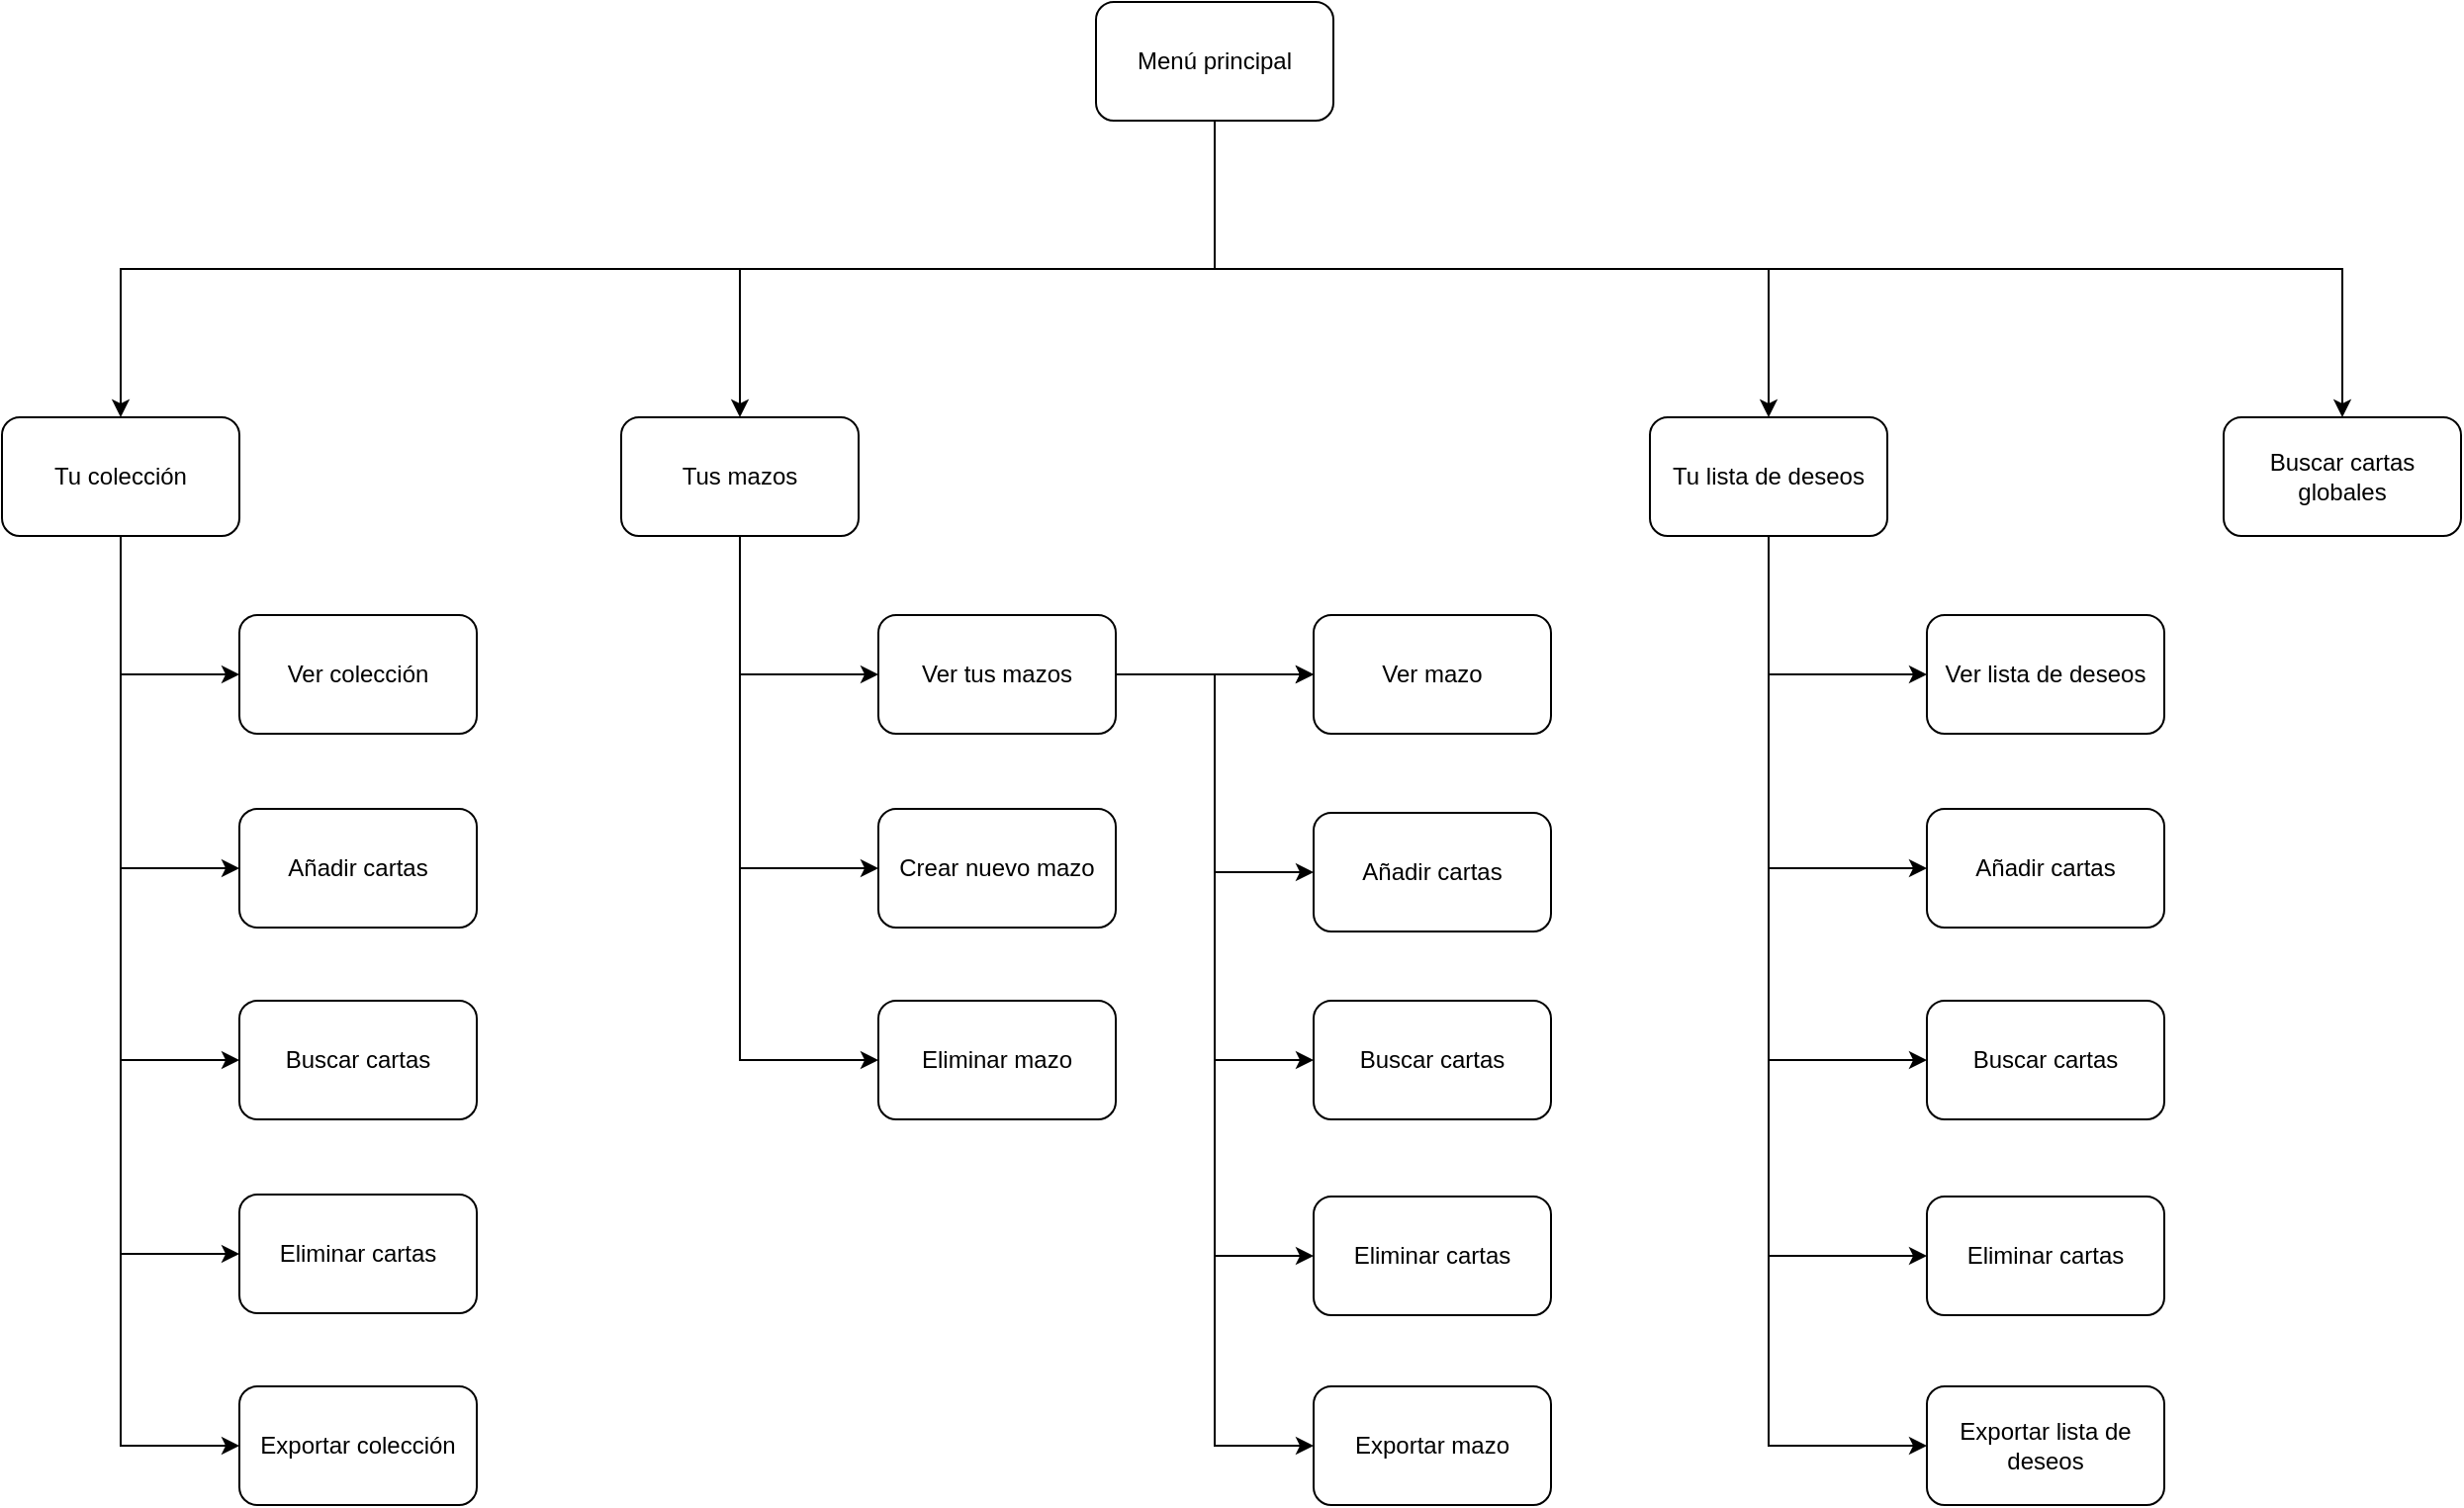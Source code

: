 <mxfile version="21.3.7" type="device">
  <diagram name="Página-1" id="bFvVE894T61nX8qG4c8L">
    <mxGraphModel dx="2442" dy="2027" grid="1" gridSize="10" guides="1" tooltips="1" connect="1" arrows="1" fold="1" page="1" pageScale="1" pageWidth="827" pageHeight="1169" math="0" shadow="0">
      <root>
        <mxCell id="0" />
        <mxCell id="1" parent="0" />
        <mxCell id="vLtM3-PHLCtbmGb2wkLM-6" style="edgeStyle=orthogonalEdgeStyle;rounded=0;orthogonalLoop=1;jettySize=auto;html=1;exitX=0.5;exitY=1;exitDx=0;exitDy=0;entryX=0.5;entryY=0;entryDx=0;entryDy=0;" edge="1" parent="1" source="vLtM3-PHLCtbmGb2wkLM-1" target="vLtM3-PHLCtbmGb2wkLM-3">
          <mxGeometry relative="1" as="geometry" />
        </mxCell>
        <mxCell id="vLtM3-PHLCtbmGb2wkLM-7" style="edgeStyle=orthogonalEdgeStyle;rounded=0;orthogonalLoop=1;jettySize=auto;html=1;exitX=0.5;exitY=1;exitDx=0;exitDy=0;entryX=0.5;entryY=0;entryDx=0;entryDy=0;" edge="1" parent="1" source="vLtM3-PHLCtbmGb2wkLM-1" target="vLtM3-PHLCtbmGb2wkLM-2">
          <mxGeometry relative="1" as="geometry" />
        </mxCell>
        <mxCell id="vLtM3-PHLCtbmGb2wkLM-8" style="edgeStyle=orthogonalEdgeStyle;rounded=0;orthogonalLoop=1;jettySize=auto;html=1;exitX=0.5;exitY=1;exitDx=0;exitDy=0;entryX=0.5;entryY=0;entryDx=0;entryDy=0;" edge="1" parent="1" source="vLtM3-PHLCtbmGb2wkLM-1" target="vLtM3-PHLCtbmGb2wkLM-4">
          <mxGeometry relative="1" as="geometry" />
        </mxCell>
        <mxCell id="vLtM3-PHLCtbmGb2wkLM-9" style="edgeStyle=orthogonalEdgeStyle;rounded=0;orthogonalLoop=1;jettySize=auto;html=1;exitX=0.5;exitY=1;exitDx=0;exitDy=0;entryX=0.5;entryY=0;entryDx=0;entryDy=0;" edge="1" parent="1" source="vLtM3-PHLCtbmGb2wkLM-1" target="vLtM3-PHLCtbmGb2wkLM-5">
          <mxGeometry relative="1" as="geometry" />
        </mxCell>
        <mxCell id="vLtM3-PHLCtbmGb2wkLM-1" value="Menú principal" style="rounded=1;whiteSpace=wrap;html=1;" vertex="1" parent="1">
          <mxGeometry x="80" y="-20" width="120" height="60" as="geometry" />
        </mxCell>
        <mxCell id="vLtM3-PHLCtbmGb2wkLM-36" style="edgeStyle=orthogonalEdgeStyle;rounded=0;orthogonalLoop=1;jettySize=auto;html=1;exitX=0.5;exitY=1;exitDx=0;exitDy=0;entryX=0;entryY=0.5;entryDx=0;entryDy=0;" edge="1" parent="1" source="vLtM3-PHLCtbmGb2wkLM-2" target="vLtM3-PHLCtbmGb2wkLM-10">
          <mxGeometry relative="1" as="geometry" />
        </mxCell>
        <mxCell id="vLtM3-PHLCtbmGb2wkLM-37" style="edgeStyle=orthogonalEdgeStyle;rounded=0;orthogonalLoop=1;jettySize=auto;html=1;exitX=0.5;exitY=1;exitDx=0;exitDy=0;entryX=0;entryY=0.5;entryDx=0;entryDy=0;" edge="1" parent="1" source="vLtM3-PHLCtbmGb2wkLM-2" target="vLtM3-PHLCtbmGb2wkLM-11">
          <mxGeometry relative="1" as="geometry" />
        </mxCell>
        <mxCell id="vLtM3-PHLCtbmGb2wkLM-38" style="edgeStyle=orthogonalEdgeStyle;rounded=0;orthogonalLoop=1;jettySize=auto;html=1;exitX=0.5;exitY=1;exitDx=0;exitDy=0;entryX=0;entryY=0.5;entryDx=0;entryDy=0;" edge="1" parent="1" source="vLtM3-PHLCtbmGb2wkLM-2" target="vLtM3-PHLCtbmGb2wkLM-12">
          <mxGeometry relative="1" as="geometry" />
        </mxCell>
        <mxCell id="vLtM3-PHLCtbmGb2wkLM-39" style="edgeStyle=orthogonalEdgeStyle;rounded=0;orthogonalLoop=1;jettySize=auto;html=1;exitX=0.5;exitY=1;exitDx=0;exitDy=0;entryX=0;entryY=0.5;entryDx=0;entryDy=0;" edge="1" parent="1" source="vLtM3-PHLCtbmGb2wkLM-2" target="vLtM3-PHLCtbmGb2wkLM-13">
          <mxGeometry relative="1" as="geometry" />
        </mxCell>
        <mxCell id="vLtM3-PHLCtbmGb2wkLM-40" style="edgeStyle=orthogonalEdgeStyle;rounded=0;orthogonalLoop=1;jettySize=auto;html=1;exitX=0.5;exitY=1;exitDx=0;exitDy=0;entryX=0;entryY=0.5;entryDx=0;entryDy=0;" edge="1" parent="1" source="vLtM3-PHLCtbmGb2wkLM-2" target="vLtM3-PHLCtbmGb2wkLM-14">
          <mxGeometry relative="1" as="geometry" />
        </mxCell>
        <mxCell id="vLtM3-PHLCtbmGb2wkLM-2" value="Tu colección" style="rounded=1;whiteSpace=wrap;html=1;" vertex="1" parent="1">
          <mxGeometry x="-473" y="190" width="120" height="60" as="geometry" />
        </mxCell>
        <mxCell id="vLtM3-PHLCtbmGb2wkLM-41" style="edgeStyle=orthogonalEdgeStyle;rounded=0;orthogonalLoop=1;jettySize=auto;html=1;exitX=0.5;exitY=1;exitDx=0;exitDy=0;entryX=0;entryY=0.5;entryDx=0;entryDy=0;" edge="1" parent="1" source="vLtM3-PHLCtbmGb2wkLM-3" target="vLtM3-PHLCtbmGb2wkLM-20">
          <mxGeometry relative="1" as="geometry" />
        </mxCell>
        <mxCell id="vLtM3-PHLCtbmGb2wkLM-42" style="edgeStyle=orthogonalEdgeStyle;rounded=0;orthogonalLoop=1;jettySize=auto;html=1;exitX=0.5;exitY=1;exitDx=0;exitDy=0;entryX=0;entryY=0.5;entryDx=0;entryDy=0;" edge="1" parent="1" source="vLtM3-PHLCtbmGb2wkLM-3" target="vLtM3-PHLCtbmGb2wkLM-21">
          <mxGeometry relative="1" as="geometry" />
        </mxCell>
        <mxCell id="vLtM3-PHLCtbmGb2wkLM-43" style="edgeStyle=orthogonalEdgeStyle;rounded=0;orthogonalLoop=1;jettySize=auto;html=1;exitX=0.5;exitY=1;exitDx=0;exitDy=0;entryX=0;entryY=0.5;entryDx=0;entryDy=0;" edge="1" parent="1" source="vLtM3-PHLCtbmGb2wkLM-3" target="vLtM3-PHLCtbmGb2wkLM-22">
          <mxGeometry relative="1" as="geometry" />
        </mxCell>
        <mxCell id="vLtM3-PHLCtbmGb2wkLM-3" value="Tus mazos" style="rounded=1;whiteSpace=wrap;html=1;" vertex="1" parent="1">
          <mxGeometry x="-160" y="190" width="120" height="60" as="geometry" />
        </mxCell>
        <mxCell id="vLtM3-PHLCtbmGb2wkLM-44" style="edgeStyle=orthogonalEdgeStyle;rounded=0;orthogonalLoop=1;jettySize=auto;html=1;exitX=0.5;exitY=1;exitDx=0;exitDy=0;entryX=0;entryY=0.5;entryDx=0;entryDy=0;" edge="1" parent="1" source="vLtM3-PHLCtbmGb2wkLM-4" target="vLtM3-PHLCtbmGb2wkLM-26">
          <mxGeometry relative="1" as="geometry" />
        </mxCell>
        <mxCell id="vLtM3-PHLCtbmGb2wkLM-45" style="edgeStyle=orthogonalEdgeStyle;rounded=0;orthogonalLoop=1;jettySize=auto;html=1;exitX=0.5;exitY=1;exitDx=0;exitDy=0;entryX=0;entryY=0.5;entryDx=0;entryDy=0;" edge="1" parent="1" source="vLtM3-PHLCtbmGb2wkLM-4" target="vLtM3-PHLCtbmGb2wkLM-27">
          <mxGeometry relative="1" as="geometry" />
        </mxCell>
        <mxCell id="vLtM3-PHLCtbmGb2wkLM-46" style="edgeStyle=orthogonalEdgeStyle;rounded=0;orthogonalLoop=1;jettySize=auto;html=1;exitX=0.5;exitY=1;exitDx=0;exitDy=0;entryX=0;entryY=0.5;entryDx=0;entryDy=0;" edge="1" parent="1" source="vLtM3-PHLCtbmGb2wkLM-4" target="vLtM3-PHLCtbmGb2wkLM-28">
          <mxGeometry relative="1" as="geometry" />
        </mxCell>
        <mxCell id="vLtM3-PHLCtbmGb2wkLM-47" style="edgeStyle=orthogonalEdgeStyle;rounded=0;orthogonalLoop=1;jettySize=auto;html=1;exitX=0.5;exitY=1;exitDx=0;exitDy=0;entryX=0;entryY=0.5;entryDx=0;entryDy=0;" edge="1" parent="1" source="vLtM3-PHLCtbmGb2wkLM-4" target="vLtM3-PHLCtbmGb2wkLM-29">
          <mxGeometry relative="1" as="geometry" />
        </mxCell>
        <mxCell id="vLtM3-PHLCtbmGb2wkLM-48" style="edgeStyle=orthogonalEdgeStyle;rounded=0;orthogonalLoop=1;jettySize=auto;html=1;exitX=0.5;exitY=1;exitDx=0;exitDy=0;entryX=0;entryY=0.5;entryDx=0;entryDy=0;" edge="1" parent="1" source="vLtM3-PHLCtbmGb2wkLM-4" target="vLtM3-PHLCtbmGb2wkLM-30">
          <mxGeometry relative="1" as="geometry" />
        </mxCell>
        <mxCell id="vLtM3-PHLCtbmGb2wkLM-4" value="Tu lista de deseos" style="rounded=1;whiteSpace=wrap;html=1;" vertex="1" parent="1">
          <mxGeometry x="360" y="190" width="120" height="60" as="geometry" />
        </mxCell>
        <mxCell id="vLtM3-PHLCtbmGb2wkLM-5" value="Buscar cartas globales" style="rounded=1;whiteSpace=wrap;html=1;" vertex="1" parent="1">
          <mxGeometry x="650" y="190" width="120" height="60" as="geometry" />
        </mxCell>
        <mxCell id="vLtM3-PHLCtbmGb2wkLM-10" value="Ver colección" style="rounded=1;whiteSpace=wrap;html=1;" vertex="1" parent="1">
          <mxGeometry x="-353" y="290" width="120" height="60" as="geometry" />
        </mxCell>
        <mxCell id="vLtM3-PHLCtbmGb2wkLM-11" value="Añadir cartas" style="rounded=1;whiteSpace=wrap;html=1;" vertex="1" parent="1">
          <mxGeometry x="-353" y="388" width="120" height="60" as="geometry" />
        </mxCell>
        <mxCell id="vLtM3-PHLCtbmGb2wkLM-12" value="Buscar cartas" style="rounded=1;whiteSpace=wrap;html=1;" vertex="1" parent="1">
          <mxGeometry x="-353" y="485" width="120" height="60" as="geometry" />
        </mxCell>
        <mxCell id="vLtM3-PHLCtbmGb2wkLM-13" value="Eliminar cartas" style="rounded=1;whiteSpace=wrap;html=1;" vertex="1" parent="1">
          <mxGeometry x="-353" y="583" width="120" height="60" as="geometry" />
        </mxCell>
        <mxCell id="vLtM3-PHLCtbmGb2wkLM-14" value="Exportar colección" style="rounded=1;whiteSpace=wrap;html=1;" vertex="1" parent="1">
          <mxGeometry x="-353" y="680" width="120" height="60" as="geometry" />
        </mxCell>
        <mxCell id="vLtM3-PHLCtbmGb2wkLM-54" style="edgeStyle=orthogonalEdgeStyle;rounded=0;orthogonalLoop=1;jettySize=auto;html=1;exitX=1;exitY=0.5;exitDx=0;exitDy=0;entryX=0;entryY=0.5;entryDx=0;entryDy=0;" edge="1" parent="1" source="vLtM3-PHLCtbmGb2wkLM-20" target="vLtM3-PHLCtbmGb2wkLM-49">
          <mxGeometry relative="1" as="geometry" />
        </mxCell>
        <mxCell id="vLtM3-PHLCtbmGb2wkLM-55" style="edgeStyle=orthogonalEdgeStyle;rounded=0;orthogonalLoop=1;jettySize=auto;html=1;exitX=1;exitY=0.5;exitDx=0;exitDy=0;entryX=0;entryY=0.5;entryDx=0;entryDy=0;" edge="1" parent="1" source="vLtM3-PHLCtbmGb2wkLM-20" target="vLtM3-PHLCtbmGb2wkLM-50">
          <mxGeometry relative="1" as="geometry" />
        </mxCell>
        <mxCell id="vLtM3-PHLCtbmGb2wkLM-56" style="edgeStyle=orthogonalEdgeStyle;rounded=0;orthogonalLoop=1;jettySize=auto;html=1;exitX=1;exitY=0.5;exitDx=0;exitDy=0;entryX=0;entryY=0.5;entryDx=0;entryDy=0;" edge="1" parent="1" source="vLtM3-PHLCtbmGb2wkLM-20" target="vLtM3-PHLCtbmGb2wkLM-51">
          <mxGeometry relative="1" as="geometry" />
        </mxCell>
        <mxCell id="vLtM3-PHLCtbmGb2wkLM-57" style="edgeStyle=orthogonalEdgeStyle;rounded=0;orthogonalLoop=1;jettySize=auto;html=1;exitX=1;exitY=0.5;exitDx=0;exitDy=0;entryX=0;entryY=0.5;entryDx=0;entryDy=0;" edge="1" parent="1" source="vLtM3-PHLCtbmGb2wkLM-20" target="vLtM3-PHLCtbmGb2wkLM-52">
          <mxGeometry relative="1" as="geometry" />
        </mxCell>
        <mxCell id="vLtM3-PHLCtbmGb2wkLM-60" style="edgeStyle=orthogonalEdgeStyle;rounded=0;orthogonalLoop=1;jettySize=auto;html=1;exitX=1;exitY=0.5;exitDx=0;exitDy=0;entryX=0;entryY=0.5;entryDx=0;entryDy=0;" edge="1" parent="1" source="vLtM3-PHLCtbmGb2wkLM-20" target="vLtM3-PHLCtbmGb2wkLM-53">
          <mxGeometry relative="1" as="geometry" />
        </mxCell>
        <mxCell id="vLtM3-PHLCtbmGb2wkLM-20" value="Ver tus mazos" style="rounded=1;whiteSpace=wrap;html=1;" vertex="1" parent="1">
          <mxGeometry x="-30" y="290" width="120" height="60" as="geometry" />
        </mxCell>
        <mxCell id="vLtM3-PHLCtbmGb2wkLM-21" value="Crear nuevo mazo" style="rounded=1;whiteSpace=wrap;html=1;" vertex="1" parent="1">
          <mxGeometry x="-30" y="388" width="120" height="60" as="geometry" />
        </mxCell>
        <mxCell id="vLtM3-PHLCtbmGb2wkLM-22" value="Eliminar mazo" style="rounded=1;whiteSpace=wrap;html=1;" vertex="1" parent="1">
          <mxGeometry x="-30" y="485" width="120" height="60" as="geometry" />
        </mxCell>
        <mxCell id="vLtM3-PHLCtbmGb2wkLM-26" value="Ver lista de deseos" style="rounded=1;whiteSpace=wrap;html=1;" vertex="1" parent="1">
          <mxGeometry x="500" y="290" width="120" height="60" as="geometry" />
        </mxCell>
        <mxCell id="vLtM3-PHLCtbmGb2wkLM-27" value="Añadir cartas" style="rounded=1;whiteSpace=wrap;html=1;" vertex="1" parent="1">
          <mxGeometry x="500" y="388" width="120" height="60" as="geometry" />
        </mxCell>
        <mxCell id="vLtM3-PHLCtbmGb2wkLM-28" value="Buscar cartas" style="rounded=1;whiteSpace=wrap;html=1;" vertex="1" parent="1">
          <mxGeometry x="500" y="485" width="120" height="60" as="geometry" />
        </mxCell>
        <mxCell id="vLtM3-PHLCtbmGb2wkLM-29" value="Eliminar cartas" style="rounded=1;whiteSpace=wrap;html=1;" vertex="1" parent="1">
          <mxGeometry x="500" y="584" width="120" height="60" as="geometry" />
        </mxCell>
        <mxCell id="vLtM3-PHLCtbmGb2wkLM-30" value="Exportar lista de deseos" style="rounded=1;whiteSpace=wrap;html=1;" vertex="1" parent="1">
          <mxGeometry x="500" y="680" width="120" height="60" as="geometry" />
        </mxCell>
        <mxCell id="vLtM3-PHLCtbmGb2wkLM-50" value="Añadir cartas" style="rounded=1;whiteSpace=wrap;html=1;" vertex="1" parent="1">
          <mxGeometry x="190" y="390" width="120" height="60" as="geometry" />
        </mxCell>
        <mxCell id="vLtM3-PHLCtbmGb2wkLM-51" value="Buscar cartas" style="rounded=1;whiteSpace=wrap;html=1;" vertex="1" parent="1">
          <mxGeometry x="190" y="485" width="120" height="60" as="geometry" />
        </mxCell>
        <mxCell id="vLtM3-PHLCtbmGb2wkLM-52" value="Eliminar cartas" style="rounded=1;whiteSpace=wrap;html=1;" vertex="1" parent="1">
          <mxGeometry x="190" y="584" width="120" height="60" as="geometry" />
        </mxCell>
        <mxCell id="vLtM3-PHLCtbmGb2wkLM-53" value="Exportar mazo" style="rounded=1;whiteSpace=wrap;html=1;" vertex="1" parent="1">
          <mxGeometry x="190" y="680" width="120" height="60" as="geometry" />
        </mxCell>
        <mxCell id="vLtM3-PHLCtbmGb2wkLM-59" value="" style="edgeStyle=orthogonalEdgeStyle;rounded=0;orthogonalLoop=1;jettySize=auto;html=1;exitX=1;exitY=0.5;exitDx=0;exitDy=0;entryX=0;entryY=0.5;entryDx=0;entryDy=0;" edge="1" parent="1" source="vLtM3-PHLCtbmGb2wkLM-20" target="vLtM3-PHLCtbmGb2wkLM-49">
          <mxGeometry relative="1" as="geometry">
            <mxPoint x="90" y="320" as="sourcePoint" />
            <mxPoint x="480" y="640" as="targetPoint" />
          </mxGeometry>
        </mxCell>
        <mxCell id="vLtM3-PHLCtbmGb2wkLM-49" value="Ver mazo" style="rounded=1;whiteSpace=wrap;html=1;" vertex="1" parent="1">
          <mxGeometry x="190" y="290" width="120" height="60" as="geometry" />
        </mxCell>
      </root>
    </mxGraphModel>
  </diagram>
</mxfile>

